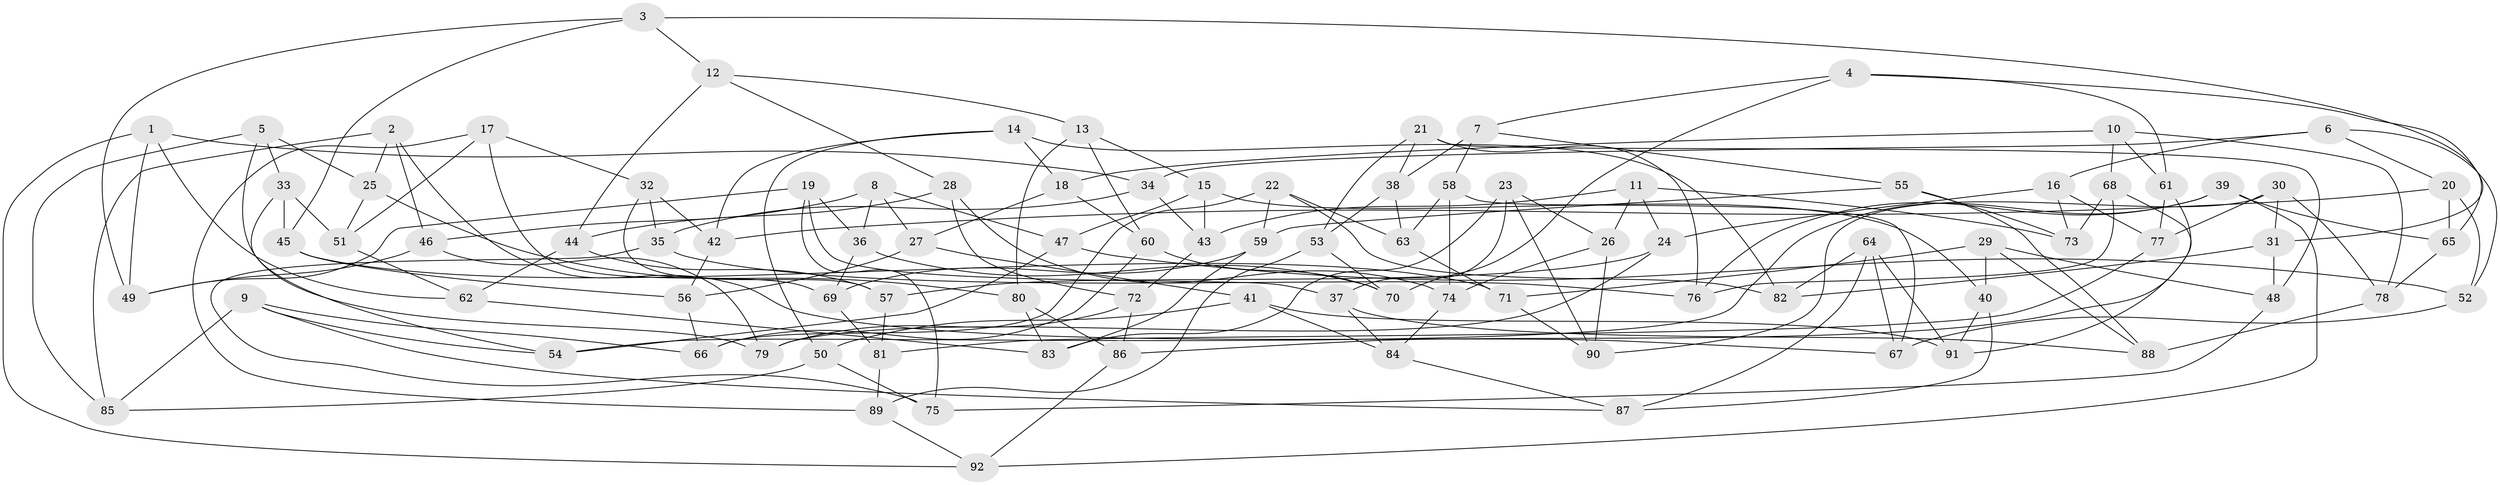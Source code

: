 // Generated by graph-tools (version 1.1) at 2025/50/03/09/25 03:50:56]
// undirected, 92 vertices, 184 edges
graph export_dot {
graph [start="1"]
  node [color=gray90,style=filled];
  1;
  2;
  3;
  4;
  5;
  6;
  7;
  8;
  9;
  10;
  11;
  12;
  13;
  14;
  15;
  16;
  17;
  18;
  19;
  20;
  21;
  22;
  23;
  24;
  25;
  26;
  27;
  28;
  29;
  30;
  31;
  32;
  33;
  34;
  35;
  36;
  37;
  38;
  39;
  40;
  41;
  42;
  43;
  44;
  45;
  46;
  47;
  48;
  49;
  50;
  51;
  52;
  53;
  54;
  55;
  56;
  57;
  58;
  59;
  60;
  61;
  62;
  63;
  64;
  65;
  66;
  67;
  68;
  69;
  70;
  71;
  72;
  73;
  74;
  75;
  76;
  77;
  78;
  79;
  80;
  81;
  82;
  83;
  84;
  85;
  86;
  87;
  88;
  89;
  90;
  91;
  92;
  1 -- 49;
  1 -- 92;
  1 -- 34;
  1 -- 62;
  2 -- 85;
  2 -- 67;
  2 -- 25;
  2 -- 46;
  3 -- 49;
  3 -- 31;
  3 -- 45;
  3 -- 12;
  4 -- 61;
  4 -- 70;
  4 -- 7;
  4 -- 65;
  5 -- 85;
  5 -- 79;
  5 -- 33;
  5 -- 25;
  6 -- 20;
  6 -- 34;
  6 -- 16;
  6 -- 52;
  7 -- 38;
  7 -- 55;
  7 -- 58;
  8 -- 27;
  8 -- 36;
  8 -- 46;
  8 -- 47;
  9 -- 87;
  9 -- 66;
  9 -- 85;
  9 -- 54;
  10 -- 78;
  10 -- 68;
  10 -- 61;
  10 -- 18;
  11 -- 26;
  11 -- 73;
  11 -- 43;
  11 -- 24;
  12 -- 13;
  12 -- 28;
  12 -- 44;
  13 -- 15;
  13 -- 80;
  13 -- 60;
  14 -- 18;
  14 -- 82;
  14 -- 42;
  14 -- 50;
  15 -- 40;
  15 -- 43;
  15 -- 47;
  16 -- 77;
  16 -- 24;
  16 -- 73;
  17 -- 51;
  17 -- 32;
  17 -- 89;
  17 -- 69;
  18 -- 60;
  18 -- 27;
  19 -- 49;
  19 -- 36;
  19 -- 75;
  19 -- 37;
  20 -- 42;
  20 -- 52;
  20 -- 65;
  21 -- 76;
  21 -- 53;
  21 -- 38;
  21 -- 48;
  22 -- 63;
  22 -- 82;
  22 -- 59;
  22 -- 66;
  23 -- 26;
  23 -- 37;
  23 -- 83;
  23 -- 90;
  24 -- 79;
  24 -- 57;
  25 -- 51;
  25 -- 80;
  26 -- 74;
  26 -- 90;
  27 -- 41;
  27 -- 56;
  28 -- 72;
  28 -- 44;
  28 -- 74;
  29 -- 48;
  29 -- 71;
  29 -- 88;
  29 -- 40;
  30 -- 90;
  30 -- 78;
  30 -- 77;
  30 -- 31;
  31 -- 82;
  31 -- 48;
  32 -- 35;
  32 -- 42;
  32 -- 57;
  33 -- 45;
  33 -- 51;
  33 -- 54;
  34 -- 35;
  34 -- 43;
  35 -- 76;
  35 -- 75;
  36 -- 69;
  36 -- 70;
  37 -- 88;
  37 -- 84;
  38 -- 53;
  38 -- 63;
  39 -- 65;
  39 -- 92;
  39 -- 54;
  39 -- 76;
  40 -- 87;
  40 -- 91;
  41 -- 84;
  41 -- 50;
  41 -- 91;
  42 -- 56;
  43 -- 72;
  44 -- 62;
  44 -- 57;
  45 -- 71;
  45 -- 56;
  46 -- 79;
  46 -- 49;
  47 -- 52;
  47 -- 54;
  48 -- 75;
  50 -- 75;
  50 -- 85;
  51 -- 62;
  52 -- 67;
  53 -- 89;
  53 -- 70;
  55 -- 59;
  55 -- 88;
  55 -- 73;
  56 -- 66;
  57 -- 81;
  58 -- 63;
  58 -- 74;
  58 -- 67;
  59 -- 83;
  59 -- 69;
  60 -- 66;
  60 -- 70;
  61 -- 86;
  61 -- 77;
  62 -- 83;
  63 -- 71;
  64 -- 87;
  64 -- 82;
  64 -- 67;
  64 -- 91;
  65 -- 78;
  68 -- 73;
  68 -- 91;
  68 -- 76;
  69 -- 81;
  71 -- 90;
  72 -- 79;
  72 -- 86;
  74 -- 84;
  77 -- 81;
  78 -- 88;
  80 -- 86;
  80 -- 83;
  81 -- 89;
  84 -- 87;
  86 -- 92;
  89 -- 92;
}
